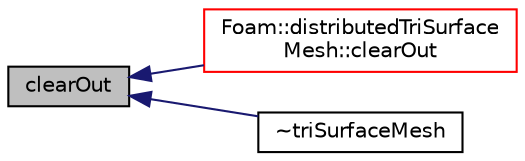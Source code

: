 digraph "clearOut"
{
  bgcolor="transparent";
  edge [fontname="Helvetica",fontsize="10",labelfontname="Helvetica",labelfontsize="10"];
  node [fontname="Helvetica",fontsize="10",shape=record];
  rankdir="LR";
  Node1 [label="clearOut",height=0.2,width=0.4,color="black", fillcolor="grey75", style="filled", fontcolor="black"];
  Node1 -> Node2 [dir="back",color="midnightblue",fontsize="10",style="solid",fontname="Helvetica"];
  Node2 [label="Foam::distributedTriSurface\lMesh::clearOut",height=0.2,width=0.4,color="red",URL="$a00558.html#af320697688df08f1438d37a86bcaf25d",tooltip="Clear storage. "];
  Node1 -> Node3 [dir="back",color="midnightblue",fontsize="10",style="solid",fontname="Helvetica"];
  Node3 [label="~triSurfaceMesh",height=0.2,width=0.4,color="black",URL="$a02687.html#a22242a8afd5193a6c15dd69c44de6da6",tooltip="Destructor. "];
}
